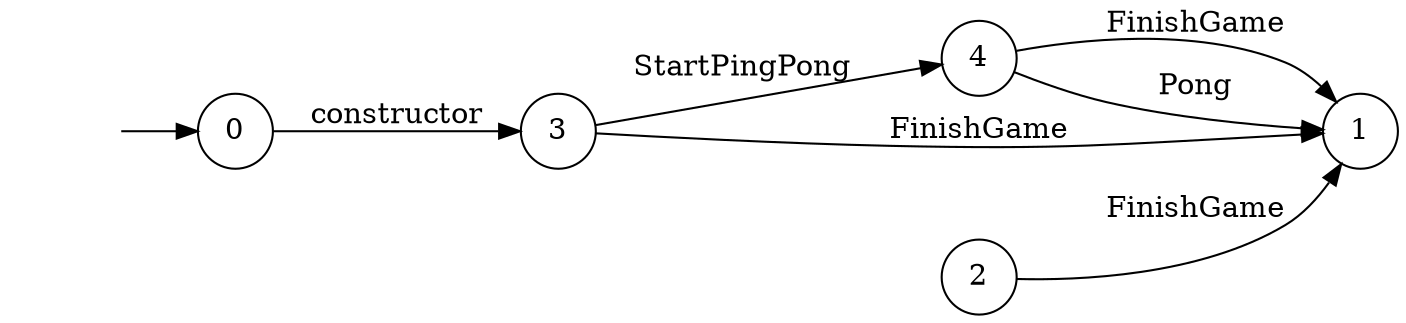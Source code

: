 digraph "Dapp-Automata-data/fuzzer/testnetdata-model-rq1-fix/Starter/contractorplus" {
	graph [rankdir=LR]
	"" [label="" shape=plaintext]
	4 [label=4 shape=circle]
	3 [label=3 shape=circle]
	0 [label=0 shape=circle]
	2 [label=2 shape=circle]
	1 [label=1 shape=circle]
	"" -> 0 [label=""]
	0 -> 3 [label=constructor]
	2 -> 1 [label=FinishGame]
	3 -> 1 [label=FinishGame]
	3 -> 4 [label=StartPingPong]
	4 -> 1 [label=FinishGame]
	4 -> 1 [label=Pong]
}
